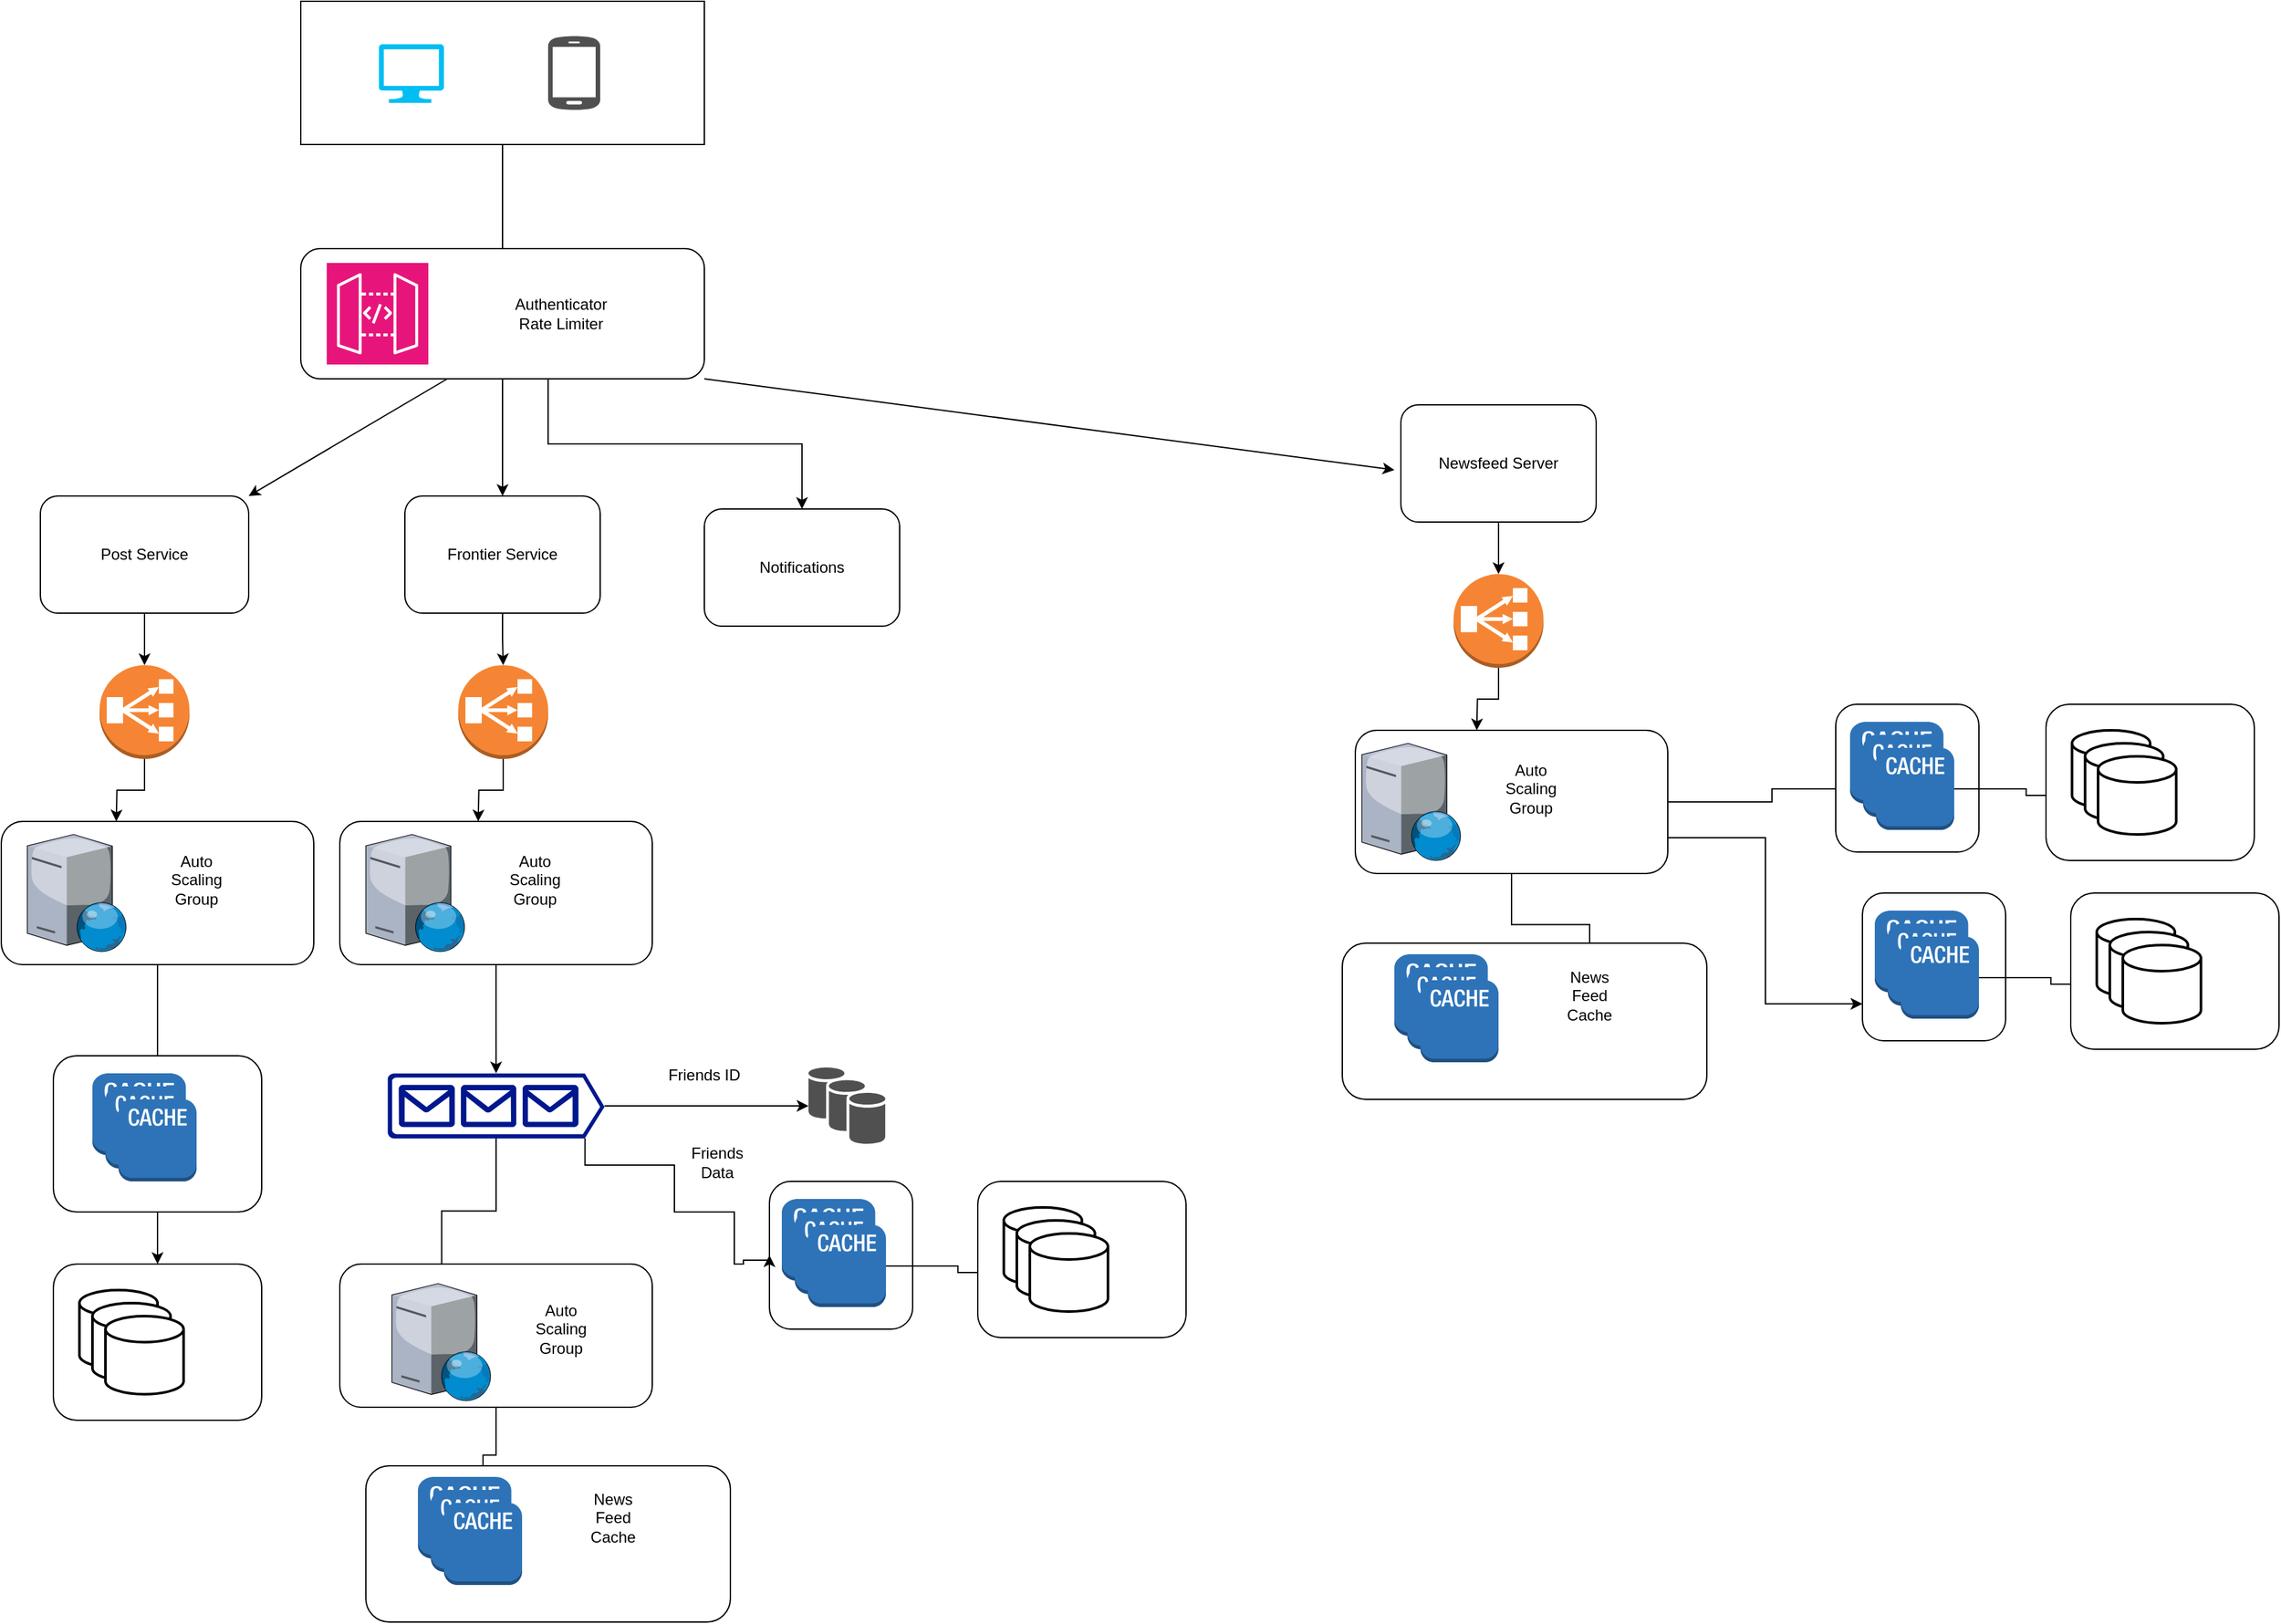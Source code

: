 <mxfile version="26.0.5">
  <diagram name="Página-1" id="SgBYGpGdru_EiPPWbspc">
    <mxGraphModel dx="1737" dy="1105" grid="1" gridSize="10" guides="1" tooltips="1" connect="1" arrows="1" fold="1" page="1" pageScale="1" pageWidth="1969" pageHeight="1969" math="0" shadow="0">
      <root>
        <mxCell id="0" />
        <mxCell id="1" parent="0" />
        <mxCell id="BfF_gy7R4zZh9mfc9pzg-1" value="" style="rounded=0;whiteSpace=wrap;html=1;" vertex="1" parent="1">
          <mxGeometry x="280" y="50" width="310" height="110" as="geometry" />
        </mxCell>
        <mxCell id="BfF_gy7R4zZh9mfc9pzg-2" value="" style="verticalLabelPosition=bottom;html=1;verticalAlign=top;align=center;strokeColor=none;fillColor=#00BEF2;shape=mxgraph.azure.computer;pointerEvents=1;" vertex="1" parent="1">
          <mxGeometry x="340" y="83" width="50" height="45" as="geometry" />
        </mxCell>
        <mxCell id="BfF_gy7R4zZh9mfc9pzg-3" value="" style="sketch=0;pointerEvents=1;shadow=0;dashed=0;html=1;strokeColor=none;fillColor=#505050;labelPosition=center;verticalLabelPosition=bottom;verticalAlign=top;outlineConnect=0;align=center;shape=mxgraph.office.devices.cell_phone_android_proportional;" vertex="1" parent="1">
          <mxGeometry x="470" y="76" width="40" height="58" as="geometry" />
        </mxCell>
        <mxCell id="BfF_gy7R4zZh9mfc9pzg-4" value="" style="endArrow=classic;html=1;rounded=0;exitX=0.5;exitY=1;exitDx=0;exitDy=0;" edge="1" parent="1" source="BfF_gy7R4zZh9mfc9pzg-1">
          <mxGeometry width="50" height="50" relative="1" as="geometry">
            <mxPoint x="390" y="370" as="sourcePoint" />
            <mxPoint x="435" y="260" as="targetPoint" />
          </mxGeometry>
        </mxCell>
        <mxCell id="BfF_gy7R4zZh9mfc9pzg-6" value="Post Service" style="rounded=1;whiteSpace=wrap;html=1;" vertex="1" parent="1">
          <mxGeometry x="80" y="430" width="160" height="90" as="geometry" />
        </mxCell>
        <mxCell id="BfF_gy7R4zZh9mfc9pzg-27" value="" style="edgeStyle=orthogonalEdgeStyle;rounded=0;orthogonalLoop=1;jettySize=auto;html=1;" edge="1" parent="1" source="BfF_gy7R4zZh9mfc9pzg-7" target="BfF_gy7R4zZh9mfc9pzg-20">
          <mxGeometry relative="1" as="geometry" />
        </mxCell>
        <mxCell id="BfF_gy7R4zZh9mfc9pzg-7" value="Frontier Service" style="rounded=1;whiteSpace=wrap;html=1;" vertex="1" parent="1">
          <mxGeometry x="360" y="430" width="150" height="90" as="geometry" />
        </mxCell>
        <mxCell id="BfF_gy7R4zZh9mfc9pzg-9" value="" style="endArrow=classic;html=1;rounded=0;exitX=0;exitY=1;exitDx=0;exitDy=0;exitPerimeter=0;entryX=1;entryY=0;entryDx=0;entryDy=0;" edge="1" parent="1" target="BfF_gy7R4zZh9mfc9pzg-6">
          <mxGeometry width="50" height="50" relative="1" as="geometry">
            <mxPoint x="396" y="338" as="sourcePoint" />
            <mxPoint x="440" y="400" as="targetPoint" />
          </mxGeometry>
        </mxCell>
        <mxCell id="BfF_gy7R4zZh9mfc9pzg-10" value="" style="endArrow=classic;html=1;rounded=0;entryX=0.5;entryY=0;entryDx=0;entryDy=0;exitX=0.5;exitY=1;exitDx=0;exitDy=0;exitPerimeter=0;" edge="1" parent="1" target="BfF_gy7R4zZh9mfc9pzg-7">
          <mxGeometry width="50" height="50" relative="1" as="geometry">
            <mxPoint x="435" y="338" as="sourcePoint" />
            <mxPoint x="440" y="400" as="targetPoint" />
          </mxGeometry>
        </mxCell>
        <mxCell id="BfF_gy7R4zZh9mfc9pzg-42" value="" style="edgeStyle=orthogonalEdgeStyle;rounded=0;orthogonalLoop=1;jettySize=auto;html=1;" edge="1" parent="1" source="BfF_gy7R4zZh9mfc9pzg-16" target="BfF_gy7R4zZh9mfc9pzg-41">
          <mxGeometry relative="1" as="geometry">
            <Array as="points">
              <mxPoint x="470" y="390" />
              <mxPoint x="665" y="390" />
            </Array>
          </mxGeometry>
        </mxCell>
        <mxCell id="BfF_gy7R4zZh9mfc9pzg-16" value="" style="rounded=1;whiteSpace=wrap;html=1;" vertex="1" parent="1">
          <mxGeometry x="280" y="240" width="310" height="100" as="geometry" />
        </mxCell>
        <mxCell id="BfF_gy7R4zZh9mfc9pzg-17" value="" style="sketch=0;points=[[0,0,0],[0.25,0,0],[0.5,0,0],[0.75,0,0],[1,0,0],[0,1,0],[0.25,1,0],[0.5,1,0],[0.75,1,0],[1,1,0],[0,0.25,0],[0,0.5,0],[0,0.75,0],[1,0.25,0],[1,0.5,0],[1,0.75,0]];outlineConnect=0;fontColor=#232F3E;fillColor=#E7157B;strokeColor=#ffffff;dashed=0;verticalLabelPosition=bottom;verticalAlign=top;align=center;html=1;fontSize=12;fontStyle=0;aspect=fixed;shape=mxgraph.aws4.resourceIcon;resIcon=mxgraph.aws4.api_gateway;" vertex="1" parent="1">
          <mxGeometry x="300" y="251" width="78" height="78" as="geometry" />
        </mxCell>
        <mxCell id="BfF_gy7R4zZh9mfc9pzg-18" value="Authenticator&lt;div&gt;Rate Limiter&lt;/div&gt;" style="text;html=1;align=center;verticalAlign=middle;whiteSpace=wrap;rounded=0;" vertex="1" parent="1">
          <mxGeometry x="430" y="260" width="100" height="60" as="geometry" />
        </mxCell>
        <mxCell id="BfF_gy7R4zZh9mfc9pzg-26" value="" style="edgeStyle=orthogonalEdgeStyle;rounded=0;orthogonalLoop=1;jettySize=auto;html=1;" edge="1" parent="1" source="BfF_gy7R4zZh9mfc9pzg-19">
          <mxGeometry relative="1" as="geometry">
            <mxPoint x="138.3" y="680" as="targetPoint" />
          </mxGeometry>
        </mxCell>
        <mxCell id="BfF_gy7R4zZh9mfc9pzg-19" value="" style="outlineConnect=0;dashed=0;verticalLabelPosition=bottom;verticalAlign=top;align=center;html=1;shape=mxgraph.aws3.classic_load_balancer;fillColor=#F58534;gradientColor=none;" vertex="1" parent="1">
          <mxGeometry x="125.5" y="560" width="69" height="72" as="geometry" />
        </mxCell>
        <mxCell id="BfF_gy7R4zZh9mfc9pzg-28" value="" style="edgeStyle=orthogonalEdgeStyle;rounded=0;orthogonalLoop=1;jettySize=auto;html=1;" edge="1" parent="1" source="BfF_gy7R4zZh9mfc9pzg-20">
          <mxGeometry relative="1" as="geometry">
            <mxPoint x="416.3" y="680" as="targetPoint" />
          </mxGeometry>
        </mxCell>
        <mxCell id="BfF_gy7R4zZh9mfc9pzg-20" value="" style="outlineConnect=0;dashed=0;verticalLabelPosition=bottom;verticalAlign=top;align=center;html=1;shape=mxgraph.aws3.classic_load_balancer;fillColor=#F58534;gradientColor=none;" vertex="1" parent="1">
          <mxGeometry x="401" y="560" width="69" height="72" as="geometry" />
        </mxCell>
        <mxCell id="BfF_gy7R4zZh9mfc9pzg-25" value="" style="endArrow=classic;html=1;rounded=0;exitX=0.5;exitY=1;exitDx=0;exitDy=0;" edge="1" parent="1" source="BfF_gy7R4zZh9mfc9pzg-6" target="BfF_gy7R4zZh9mfc9pzg-19">
          <mxGeometry width="50" height="50" relative="1" as="geometry">
            <mxPoint x="280" y="620" as="sourcePoint" />
            <mxPoint x="330" y="570" as="targetPoint" />
          </mxGeometry>
        </mxCell>
        <mxCell id="BfF_gy7R4zZh9mfc9pzg-51" value="" style="edgeStyle=orthogonalEdgeStyle;rounded=0;orthogonalLoop=1;jettySize=auto;html=1;" edge="1" parent="1" source="BfF_gy7R4zZh9mfc9pzg-31" target="BfF_gy7R4zZh9mfc9pzg-50">
          <mxGeometry relative="1" as="geometry" />
        </mxCell>
        <mxCell id="BfF_gy7R4zZh9mfc9pzg-31" value="" style="rounded=1;whiteSpace=wrap;html=1;" vertex="1" parent="1">
          <mxGeometry x="50" y="680" width="240" height="110" as="geometry" />
        </mxCell>
        <mxCell id="BfF_gy7R4zZh9mfc9pzg-32" value="" style="verticalLabelPosition=bottom;sketch=0;aspect=fixed;html=1;verticalAlign=top;strokeColor=none;align=center;outlineConnect=0;shape=mxgraph.citrix.web_server;" vertex="1" parent="1">
          <mxGeometry x="70" y="690" width="76.5" height="90" as="geometry" />
        </mxCell>
        <mxCell id="BfF_gy7R4zZh9mfc9pzg-33" value="Auto Scaling Group" style="text;html=1;align=center;verticalAlign=middle;whiteSpace=wrap;rounded=0;" vertex="1" parent="1">
          <mxGeometry x="170" y="710" width="60" height="30" as="geometry" />
        </mxCell>
        <mxCell id="BfF_gy7R4zZh9mfc9pzg-64" value="" style="edgeStyle=orthogonalEdgeStyle;rounded=0;orthogonalLoop=1;jettySize=auto;html=1;" edge="1" parent="1" source="BfF_gy7R4zZh9mfc9pzg-34" target="BfF_gy7R4zZh9mfc9pzg-62">
          <mxGeometry relative="1" as="geometry" />
        </mxCell>
        <mxCell id="BfF_gy7R4zZh9mfc9pzg-34" value="" style="rounded=1;whiteSpace=wrap;html=1;" vertex="1" parent="1">
          <mxGeometry x="310" y="680" width="240" height="110" as="geometry" />
        </mxCell>
        <mxCell id="BfF_gy7R4zZh9mfc9pzg-35" value="" style="verticalLabelPosition=bottom;sketch=0;aspect=fixed;html=1;verticalAlign=top;strokeColor=none;align=center;outlineConnect=0;shape=mxgraph.citrix.web_server;" vertex="1" parent="1">
          <mxGeometry x="330" y="690" width="76.5" height="90" as="geometry" />
        </mxCell>
        <mxCell id="BfF_gy7R4zZh9mfc9pzg-36" value="Auto Scaling Group" style="text;html=1;align=center;verticalAlign=middle;whiteSpace=wrap;rounded=0;" vertex="1" parent="1">
          <mxGeometry x="430" y="710" width="60" height="30" as="geometry" />
        </mxCell>
        <mxCell id="BfF_gy7R4zZh9mfc9pzg-41" value="Notifications" style="rounded=1;whiteSpace=wrap;html=1;" vertex="1" parent="1">
          <mxGeometry x="590" y="440" width="150" height="90" as="geometry" />
        </mxCell>
        <mxCell id="BfF_gy7R4zZh9mfc9pzg-60" style="edgeStyle=orthogonalEdgeStyle;rounded=0;orthogonalLoop=1;jettySize=auto;html=1;exitX=0.5;exitY=1;exitDx=0;exitDy=0;entryX=0.5;entryY=0;entryDx=0;entryDy=0;" edge="1" parent="1" source="BfF_gy7R4zZh9mfc9pzg-47" target="BfF_gy7R4zZh9mfc9pzg-56">
          <mxGeometry relative="1" as="geometry" />
        </mxCell>
        <mxCell id="BfF_gy7R4zZh9mfc9pzg-47" value="" style="rounded=1;whiteSpace=wrap;html=1;" vertex="1" parent="1">
          <mxGeometry x="90" y="860" width="160" height="120" as="geometry" />
        </mxCell>
        <mxCell id="BfF_gy7R4zZh9mfc9pzg-48" value="" style="outlineConnect=0;dashed=0;verticalLabelPosition=bottom;verticalAlign=top;align=center;html=1;shape=mxgraph.aws3.cache_node;fillColor=#2E73B8;gradientColor=none;" vertex="1" parent="1">
          <mxGeometry x="120" y="873.5" width="71.75" height="63" as="geometry" />
        </mxCell>
        <mxCell id="BfF_gy7R4zZh9mfc9pzg-49" value="" style="outlineConnect=0;dashed=0;verticalLabelPosition=bottom;verticalAlign=top;align=center;html=1;shape=mxgraph.aws3.cache_node;fillColor=#2E73B8;gradientColor=none;" vertex="1" parent="1">
          <mxGeometry x="130" y="883.5" width="60" height="63" as="geometry" />
        </mxCell>
        <mxCell id="BfF_gy7R4zZh9mfc9pzg-50" value="" style="outlineConnect=0;dashed=0;verticalLabelPosition=bottom;verticalAlign=top;align=center;html=1;shape=mxgraph.aws3.cache_node;fillColor=#2E73B8;gradientColor=none;" vertex="1" parent="1">
          <mxGeometry x="140" y="893.5" width="60" height="63" as="geometry" />
        </mxCell>
        <mxCell id="BfF_gy7R4zZh9mfc9pzg-56" value="" style="rounded=1;whiteSpace=wrap;html=1;" vertex="1" parent="1">
          <mxGeometry x="90" y="1020" width="160" height="120" as="geometry" />
        </mxCell>
        <mxCell id="BfF_gy7R4zZh9mfc9pzg-57" value="" style="strokeWidth=2;html=1;shape=mxgraph.flowchart.database;whiteSpace=wrap;" vertex="1" parent="1">
          <mxGeometry x="110" y="1040" width="60" height="60" as="geometry" />
        </mxCell>
        <mxCell id="BfF_gy7R4zZh9mfc9pzg-58" value="" style="strokeWidth=2;html=1;shape=mxgraph.flowchart.database;whiteSpace=wrap;" vertex="1" parent="1">
          <mxGeometry x="120" y="1050" width="60" height="60" as="geometry" />
        </mxCell>
        <mxCell id="BfF_gy7R4zZh9mfc9pzg-59" value="" style="strokeWidth=2;html=1;shape=mxgraph.flowchart.database;whiteSpace=wrap;" vertex="1" parent="1">
          <mxGeometry x="130" y="1060" width="60" height="60" as="geometry" />
        </mxCell>
        <mxCell id="BfF_gy7R4zZh9mfc9pzg-66" value="" style="edgeStyle=orthogonalEdgeStyle;rounded=0;orthogonalLoop=1;jettySize=auto;html=1;" edge="1" parent="1" source="BfF_gy7R4zZh9mfc9pzg-62" target="BfF_gy7R4zZh9mfc9pzg-65">
          <mxGeometry relative="1" as="geometry" />
        </mxCell>
        <mxCell id="BfF_gy7R4zZh9mfc9pzg-85" value="" style="edgeStyle=orthogonalEdgeStyle;rounded=0;orthogonalLoop=1;jettySize=auto;html=1;" edge="1" parent="1" source="BfF_gy7R4zZh9mfc9pzg-62" target="BfF_gy7R4zZh9mfc9pzg-83">
          <mxGeometry relative="1" as="geometry" />
        </mxCell>
        <mxCell id="BfF_gy7R4zZh9mfc9pzg-62" value="" style="sketch=0;aspect=fixed;pointerEvents=1;shadow=0;dashed=0;html=1;strokeColor=none;labelPosition=center;verticalLabelPosition=bottom;verticalAlign=top;align=center;fillColor=#00188D;shape=mxgraph.azure.queue_generic" vertex="1" parent="1">
          <mxGeometry x="346.66" y="873.5" width="166.67" height="50" as="geometry" />
        </mxCell>
        <mxCell id="BfF_gy7R4zZh9mfc9pzg-65" value="" style="sketch=0;shadow=0;dashed=0;html=1;strokeColor=none;fillColor=#505050;labelPosition=center;verticalLabelPosition=bottom;verticalAlign=top;outlineConnect=0;align=center;shape=mxgraph.office.databases.database_availability_group;" vertex="1" parent="1">
          <mxGeometry x="670" y="869" width="59" height="59" as="geometry" />
        </mxCell>
        <mxCell id="BfF_gy7R4zZh9mfc9pzg-67" value="" style="rounded=1;whiteSpace=wrap;html=1;" vertex="1" parent="1">
          <mxGeometry x="640" y="956.5" width="110" height="113.5" as="geometry" />
        </mxCell>
        <mxCell id="BfF_gy7R4zZh9mfc9pzg-68" value="" style="outlineConnect=0;dashed=0;verticalLabelPosition=bottom;verticalAlign=top;align=center;html=1;shape=mxgraph.aws3.cache_node;fillColor=#2E73B8;gradientColor=none;" vertex="1" parent="1">
          <mxGeometry x="649.5" y="970" width="71.75" height="63" as="geometry" />
        </mxCell>
        <mxCell id="BfF_gy7R4zZh9mfc9pzg-69" value="" style="outlineConnect=0;dashed=0;verticalLabelPosition=bottom;verticalAlign=top;align=center;html=1;shape=mxgraph.aws3.cache_node;fillColor=#2E73B8;gradientColor=none;" vertex="1" parent="1">
          <mxGeometry x="659.5" y="980" width="60" height="63" as="geometry" />
        </mxCell>
        <mxCell id="BfF_gy7R4zZh9mfc9pzg-79" value="" style="edgeStyle=orthogonalEdgeStyle;rounded=0;orthogonalLoop=1;jettySize=auto;html=1;" edge="1" parent="1" source="BfF_gy7R4zZh9mfc9pzg-70" target="BfF_gy7R4zZh9mfc9pzg-78">
          <mxGeometry relative="1" as="geometry" />
        </mxCell>
        <mxCell id="BfF_gy7R4zZh9mfc9pzg-70" value="" style="outlineConnect=0;dashed=0;verticalLabelPosition=bottom;verticalAlign=top;align=center;html=1;shape=mxgraph.aws3.cache_node;fillColor=#2E73B8;gradientColor=none;" vertex="1" parent="1">
          <mxGeometry x="669.5" y="990" width="60" height="63" as="geometry" />
        </mxCell>
        <mxCell id="BfF_gy7R4zZh9mfc9pzg-71" style="edgeStyle=orthogonalEdgeStyle;rounded=0;orthogonalLoop=1;jettySize=auto;html=1;exitX=0.91;exitY=1;exitDx=0;exitDy=0;exitPerimeter=0;entryX=0;entryY=0.5;entryDx=0;entryDy=0;" edge="1" parent="1" source="BfF_gy7R4zZh9mfc9pzg-62" target="BfF_gy7R4zZh9mfc9pzg-67">
          <mxGeometry relative="1" as="geometry">
            <mxPoint x="620" y="1015" as="targetPoint" />
            <Array as="points">
              <mxPoint x="498" y="944" />
              <mxPoint x="567" y="944" />
              <mxPoint x="567" y="980" />
              <mxPoint x="613" y="980" />
              <mxPoint x="613" y="1020" />
              <mxPoint x="620" y="1020" />
              <mxPoint x="620" y="1017" />
            </Array>
          </mxGeometry>
        </mxCell>
        <mxCell id="BfF_gy7R4zZh9mfc9pzg-75" value="" style="rounded=1;whiteSpace=wrap;html=1;" vertex="1" parent="1">
          <mxGeometry x="800" y="956.5" width="160" height="120" as="geometry" />
        </mxCell>
        <mxCell id="BfF_gy7R4zZh9mfc9pzg-76" value="" style="strokeWidth=2;html=1;shape=mxgraph.flowchart.database;whiteSpace=wrap;" vertex="1" parent="1">
          <mxGeometry x="820" y="976.5" width="60" height="60" as="geometry" />
        </mxCell>
        <mxCell id="BfF_gy7R4zZh9mfc9pzg-77" value="" style="strokeWidth=2;html=1;shape=mxgraph.flowchart.database;whiteSpace=wrap;" vertex="1" parent="1">
          <mxGeometry x="830" y="986.5" width="60" height="60" as="geometry" />
        </mxCell>
        <mxCell id="BfF_gy7R4zZh9mfc9pzg-78" value="" style="strokeWidth=2;html=1;shape=mxgraph.flowchart.database;whiteSpace=wrap;" vertex="1" parent="1">
          <mxGeometry x="840" y="996.5" width="60" height="60" as="geometry" />
        </mxCell>
        <mxCell id="BfF_gy7R4zZh9mfc9pzg-80" value="Friends ID" style="text;html=1;align=center;verticalAlign=middle;whiteSpace=wrap;rounded=0;" vertex="1" parent="1">
          <mxGeometry x="560" y="860" width="60" height="30" as="geometry" />
        </mxCell>
        <mxCell id="BfF_gy7R4zZh9mfc9pzg-81" value="Friends Data" style="text;html=1;align=center;verticalAlign=middle;whiteSpace=wrap;rounded=0;" vertex="1" parent="1">
          <mxGeometry x="570" y="926.5" width="60" height="30" as="geometry" />
        </mxCell>
        <mxCell id="BfF_gy7R4zZh9mfc9pzg-90" value="" style="edgeStyle=orthogonalEdgeStyle;rounded=0;orthogonalLoop=1;jettySize=auto;html=1;" edge="1" parent="1" source="BfF_gy7R4zZh9mfc9pzg-82" target="BfF_gy7R4zZh9mfc9pzg-89">
          <mxGeometry relative="1" as="geometry" />
        </mxCell>
        <mxCell id="BfF_gy7R4zZh9mfc9pzg-82" value="" style="rounded=1;whiteSpace=wrap;html=1;" vertex="1" parent="1">
          <mxGeometry x="310" y="1020" width="240" height="110" as="geometry" />
        </mxCell>
        <mxCell id="BfF_gy7R4zZh9mfc9pzg-83" value="" style="verticalLabelPosition=bottom;sketch=0;aspect=fixed;html=1;verticalAlign=top;strokeColor=none;align=center;outlineConnect=0;shape=mxgraph.citrix.web_server;" vertex="1" parent="1">
          <mxGeometry x="350" y="1035" width="76.5" height="90" as="geometry" />
        </mxCell>
        <mxCell id="BfF_gy7R4zZh9mfc9pzg-84" value="Auto Scaling Group" style="text;html=1;align=center;verticalAlign=middle;whiteSpace=wrap;rounded=0;" vertex="1" parent="1">
          <mxGeometry x="450" y="1055" width="60" height="30" as="geometry" />
        </mxCell>
        <mxCell id="BfF_gy7R4zZh9mfc9pzg-86" value="" style="rounded=1;whiteSpace=wrap;html=1;" vertex="1" parent="1">
          <mxGeometry x="330" y="1175" width="280" height="120" as="geometry" />
        </mxCell>
        <mxCell id="BfF_gy7R4zZh9mfc9pzg-87" value="" style="outlineConnect=0;dashed=0;verticalLabelPosition=bottom;verticalAlign=top;align=center;html=1;shape=mxgraph.aws3.cache_node;fillColor=#2E73B8;gradientColor=none;" vertex="1" parent="1">
          <mxGeometry x="370" y="1183.5" width="71.75" height="63" as="geometry" />
        </mxCell>
        <mxCell id="BfF_gy7R4zZh9mfc9pzg-88" value="" style="outlineConnect=0;dashed=0;verticalLabelPosition=bottom;verticalAlign=top;align=center;html=1;shape=mxgraph.aws3.cache_node;fillColor=#2E73B8;gradientColor=none;" vertex="1" parent="1">
          <mxGeometry x="380" y="1193.5" width="60" height="63" as="geometry" />
        </mxCell>
        <mxCell id="BfF_gy7R4zZh9mfc9pzg-89" value="" style="outlineConnect=0;dashed=0;verticalLabelPosition=bottom;verticalAlign=top;align=center;html=1;shape=mxgraph.aws3.cache_node;fillColor=#2E73B8;gradientColor=none;" vertex="1" parent="1">
          <mxGeometry x="390" y="1203.5" width="60" height="63" as="geometry" />
        </mxCell>
        <mxCell id="BfF_gy7R4zZh9mfc9pzg-92" value="News Feed Cache" style="text;html=1;align=center;verticalAlign=middle;whiteSpace=wrap;rounded=0;" vertex="1" parent="1">
          <mxGeometry x="490" y="1200" width="60" height="30" as="geometry" />
        </mxCell>
        <mxCell id="BfF_gy7R4zZh9mfc9pzg-98" value="" style="edgeStyle=orthogonalEdgeStyle;rounded=0;orthogonalLoop=1;jettySize=auto;html=1;" edge="1" parent="1" source="BfF_gy7R4zZh9mfc9pzg-99" target="BfF_gy7R4zZh9mfc9pzg-101">
          <mxGeometry relative="1" as="geometry" />
        </mxCell>
        <mxCell id="BfF_gy7R4zZh9mfc9pzg-99" value="Newsfeed Server" style="rounded=1;whiteSpace=wrap;html=1;" vertex="1" parent="1">
          <mxGeometry x="1125" y="360" width="150" height="90" as="geometry" />
        </mxCell>
        <mxCell id="BfF_gy7R4zZh9mfc9pzg-100" value="" style="edgeStyle=orthogonalEdgeStyle;rounded=0;orthogonalLoop=1;jettySize=auto;html=1;" edge="1" parent="1" source="BfF_gy7R4zZh9mfc9pzg-101">
          <mxGeometry relative="1" as="geometry">
            <mxPoint x="1183.3" y="610" as="targetPoint" />
          </mxGeometry>
        </mxCell>
        <mxCell id="BfF_gy7R4zZh9mfc9pzg-101" value="" style="outlineConnect=0;dashed=0;verticalLabelPosition=bottom;verticalAlign=top;align=center;html=1;shape=mxgraph.aws3.classic_load_balancer;fillColor=#F58534;gradientColor=none;" vertex="1" parent="1">
          <mxGeometry x="1165.5" y="490" width="69" height="72" as="geometry" />
        </mxCell>
        <mxCell id="BfF_gy7R4zZh9mfc9pzg-111" value="" style="edgeStyle=orthogonalEdgeStyle;rounded=0;orthogonalLoop=1;jettySize=auto;html=1;" edge="1" parent="1" source="BfF_gy7R4zZh9mfc9pzg-102" target="BfF_gy7R4zZh9mfc9pzg-109">
          <mxGeometry relative="1" as="geometry" />
        </mxCell>
        <mxCell id="BfF_gy7R4zZh9mfc9pzg-147" value="" style="edgeStyle=orthogonalEdgeStyle;rounded=0;orthogonalLoop=1;jettySize=auto;html=1;" edge="1" parent="1" source="BfF_gy7R4zZh9mfc9pzg-102" target="BfF_gy7R4zZh9mfc9pzg-124">
          <mxGeometry relative="1" as="geometry" />
        </mxCell>
        <mxCell id="BfF_gy7R4zZh9mfc9pzg-148" style="edgeStyle=orthogonalEdgeStyle;rounded=0;orthogonalLoop=1;jettySize=auto;html=1;exitX=1;exitY=0.75;exitDx=0;exitDy=0;entryX=0;entryY=0.75;entryDx=0;entryDy=0;" edge="1" parent="1" source="BfF_gy7R4zZh9mfc9pzg-102" target="BfF_gy7R4zZh9mfc9pzg-138">
          <mxGeometry relative="1" as="geometry">
            <Array as="points">
              <mxPoint x="1405" y="692" />
              <mxPoint x="1405" y="820" />
            </Array>
          </mxGeometry>
        </mxCell>
        <mxCell id="BfF_gy7R4zZh9mfc9pzg-102" value="" style="rounded=1;whiteSpace=wrap;html=1;" vertex="1" parent="1">
          <mxGeometry x="1090" y="610" width="240" height="110" as="geometry" />
        </mxCell>
        <mxCell id="BfF_gy7R4zZh9mfc9pzg-103" value="" style="verticalLabelPosition=bottom;sketch=0;aspect=fixed;html=1;verticalAlign=top;strokeColor=none;align=center;outlineConnect=0;shape=mxgraph.citrix.web_server;" vertex="1" parent="1">
          <mxGeometry x="1095" y="620" width="76.5" height="90" as="geometry" />
        </mxCell>
        <mxCell id="BfF_gy7R4zZh9mfc9pzg-104" value="Auto Scaling Group" style="text;html=1;align=center;verticalAlign=middle;whiteSpace=wrap;rounded=0;" vertex="1" parent="1">
          <mxGeometry x="1195" y="640" width="60" height="30" as="geometry" />
        </mxCell>
        <mxCell id="BfF_gy7R4zZh9mfc9pzg-105" value="" style="rounded=1;whiteSpace=wrap;html=1;" vertex="1" parent="1">
          <mxGeometry x="1080" y="773.5" width="280" height="120" as="geometry" />
        </mxCell>
        <mxCell id="BfF_gy7R4zZh9mfc9pzg-106" value="" style="outlineConnect=0;dashed=0;verticalLabelPosition=bottom;verticalAlign=top;align=center;html=1;shape=mxgraph.aws3.cache_node;fillColor=#2E73B8;gradientColor=none;" vertex="1" parent="1">
          <mxGeometry x="1120" y="782" width="71.75" height="63" as="geometry" />
        </mxCell>
        <mxCell id="BfF_gy7R4zZh9mfc9pzg-107" value="" style="outlineConnect=0;dashed=0;verticalLabelPosition=bottom;verticalAlign=top;align=center;html=1;shape=mxgraph.aws3.cache_node;fillColor=#2E73B8;gradientColor=none;" vertex="1" parent="1">
          <mxGeometry x="1130" y="792" width="60" height="63" as="geometry" />
        </mxCell>
        <mxCell id="BfF_gy7R4zZh9mfc9pzg-108" value="" style="outlineConnect=0;dashed=0;verticalLabelPosition=bottom;verticalAlign=top;align=center;html=1;shape=mxgraph.aws3.cache_node;fillColor=#2E73B8;gradientColor=none;" vertex="1" parent="1">
          <mxGeometry x="1140" y="802" width="60" height="63" as="geometry" />
        </mxCell>
        <mxCell id="BfF_gy7R4zZh9mfc9pzg-109" value="News Feed Cache" style="text;html=1;align=center;verticalAlign=middle;whiteSpace=wrap;rounded=0;" vertex="1" parent="1">
          <mxGeometry x="1240" y="798.5" width="60" height="30" as="geometry" />
        </mxCell>
        <mxCell id="BfF_gy7R4zZh9mfc9pzg-110" value="" style="endArrow=classic;html=1;rounded=0;exitX=1;exitY=1;exitDx=0;exitDy=0;" edge="1" parent="1" source="BfF_gy7R4zZh9mfc9pzg-16">
          <mxGeometry width="50" height="50" relative="1" as="geometry">
            <mxPoint x="650" y="380" as="sourcePoint" />
            <mxPoint x="1120" y="410" as="targetPoint" />
          </mxGeometry>
        </mxCell>
        <mxCell id="BfF_gy7R4zZh9mfc9pzg-120" value="" style="rounded=1;whiteSpace=wrap;html=1;" vertex="1" parent="1">
          <mxGeometry x="1459" y="590" width="110" height="113.5" as="geometry" />
        </mxCell>
        <mxCell id="BfF_gy7R4zZh9mfc9pzg-121" value="" style="outlineConnect=0;dashed=0;verticalLabelPosition=bottom;verticalAlign=top;align=center;html=1;shape=mxgraph.aws3.cache_node;fillColor=#2E73B8;gradientColor=none;" vertex="1" parent="1">
          <mxGeometry x="1470" y="603.5" width="71.75" height="63" as="geometry" />
        </mxCell>
        <mxCell id="BfF_gy7R4zZh9mfc9pzg-122" value="" style="outlineConnect=0;dashed=0;verticalLabelPosition=bottom;verticalAlign=top;align=center;html=1;shape=mxgraph.aws3.cache_node;fillColor=#2E73B8;gradientColor=none;" vertex="1" parent="1">
          <mxGeometry x="1480" y="613.5" width="60" height="63" as="geometry" />
        </mxCell>
        <mxCell id="BfF_gy7R4zZh9mfc9pzg-123" value="" style="edgeStyle=orthogonalEdgeStyle;rounded=0;orthogonalLoop=1;jettySize=auto;html=1;" edge="1" parent="1" source="BfF_gy7R4zZh9mfc9pzg-124" target="BfF_gy7R4zZh9mfc9pzg-128">
          <mxGeometry relative="1" as="geometry" />
        </mxCell>
        <mxCell id="BfF_gy7R4zZh9mfc9pzg-124" value="" style="outlineConnect=0;dashed=0;verticalLabelPosition=bottom;verticalAlign=top;align=center;html=1;shape=mxgraph.aws3.cache_node;fillColor=#2E73B8;gradientColor=none;" vertex="1" parent="1">
          <mxGeometry x="1490" y="623.5" width="60" height="63" as="geometry" />
        </mxCell>
        <mxCell id="BfF_gy7R4zZh9mfc9pzg-125" value="" style="rounded=1;whiteSpace=wrap;html=1;" vertex="1" parent="1">
          <mxGeometry x="1620.5" y="590" width="160" height="120" as="geometry" />
        </mxCell>
        <mxCell id="BfF_gy7R4zZh9mfc9pzg-126" value="" style="strokeWidth=2;html=1;shape=mxgraph.flowchart.database;whiteSpace=wrap;" vertex="1" parent="1">
          <mxGeometry x="1640.5" y="610" width="60" height="60" as="geometry" />
        </mxCell>
        <mxCell id="BfF_gy7R4zZh9mfc9pzg-127" value="" style="strokeWidth=2;html=1;shape=mxgraph.flowchart.database;whiteSpace=wrap;" vertex="1" parent="1">
          <mxGeometry x="1650.5" y="620" width="60" height="60" as="geometry" />
        </mxCell>
        <mxCell id="BfF_gy7R4zZh9mfc9pzg-128" value="" style="strokeWidth=2;html=1;shape=mxgraph.flowchart.database;whiteSpace=wrap;" vertex="1" parent="1">
          <mxGeometry x="1660.5" y="630" width="60" height="60" as="geometry" />
        </mxCell>
        <mxCell id="BfF_gy7R4zZh9mfc9pzg-138" value="" style="rounded=1;whiteSpace=wrap;html=1;" vertex="1" parent="1">
          <mxGeometry x="1479.5" y="735" width="110" height="113.5" as="geometry" />
        </mxCell>
        <mxCell id="BfF_gy7R4zZh9mfc9pzg-139" value="" style="outlineConnect=0;dashed=0;verticalLabelPosition=bottom;verticalAlign=top;align=center;html=1;shape=mxgraph.aws3.cache_node;fillColor=#2E73B8;gradientColor=none;" vertex="1" parent="1">
          <mxGeometry x="1489" y="748.5" width="71.75" height="63" as="geometry" />
        </mxCell>
        <mxCell id="BfF_gy7R4zZh9mfc9pzg-140" value="" style="outlineConnect=0;dashed=0;verticalLabelPosition=bottom;verticalAlign=top;align=center;html=1;shape=mxgraph.aws3.cache_node;fillColor=#2E73B8;gradientColor=none;" vertex="1" parent="1">
          <mxGeometry x="1499" y="758.5" width="60" height="63" as="geometry" />
        </mxCell>
        <mxCell id="BfF_gy7R4zZh9mfc9pzg-141" value="" style="edgeStyle=orthogonalEdgeStyle;rounded=0;orthogonalLoop=1;jettySize=auto;html=1;" edge="1" parent="1" source="BfF_gy7R4zZh9mfc9pzg-142" target="BfF_gy7R4zZh9mfc9pzg-146">
          <mxGeometry relative="1" as="geometry" />
        </mxCell>
        <mxCell id="BfF_gy7R4zZh9mfc9pzg-142" value="" style="outlineConnect=0;dashed=0;verticalLabelPosition=bottom;verticalAlign=top;align=center;html=1;shape=mxgraph.aws3.cache_node;fillColor=#2E73B8;gradientColor=none;" vertex="1" parent="1">
          <mxGeometry x="1509" y="768.5" width="60" height="63" as="geometry" />
        </mxCell>
        <mxCell id="BfF_gy7R4zZh9mfc9pzg-143" value="" style="rounded=1;whiteSpace=wrap;html=1;" vertex="1" parent="1">
          <mxGeometry x="1639.5" y="735" width="160" height="120" as="geometry" />
        </mxCell>
        <mxCell id="BfF_gy7R4zZh9mfc9pzg-144" value="" style="strokeWidth=2;html=1;shape=mxgraph.flowchart.database;whiteSpace=wrap;" vertex="1" parent="1">
          <mxGeometry x="1659.5" y="755" width="60" height="60" as="geometry" />
        </mxCell>
        <mxCell id="BfF_gy7R4zZh9mfc9pzg-145" value="" style="strokeWidth=2;html=1;shape=mxgraph.flowchart.database;whiteSpace=wrap;" vertex="1" parent="1">
          <mxGeometry x="1669.5" y="765" width="60" height="60" as="geometry" />
        </mxCell>
        <mxCell id="BfF_gy7R4zZh9mfc9pzg-146" value="" style="strokeWidth=2;html=1;shape=mxgraph.flowchart.database;whiteSpace=wrap;" vertex="1" parent="1">
          <mxGeometry x="1679.5" y="775" width="60" height="60" as="geometry" />
        </mxCell>
      </root>
    </mxGraphModel>
  </diagram>
</mxfile>
